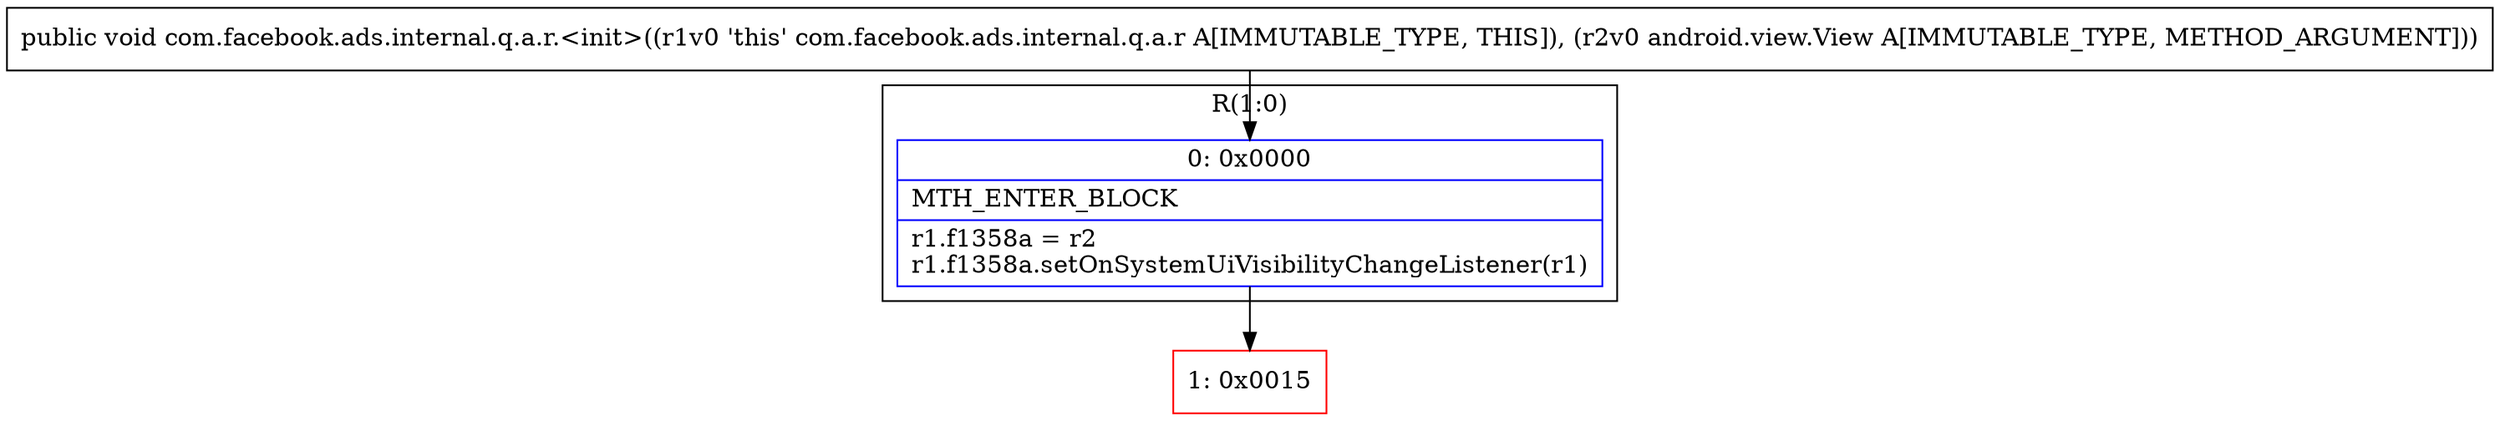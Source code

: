 digraph "CFG forcom.facebook.ads.internal.q.a.r.\<init\>(Landroid\/view\/View;)V" {
subgraph cluster_Region_535104166 {
label = "R(1:0)";
node [shape=record,color=blue];
Node_0 [shape=record,label="{0\:\ 0x0000|MTH_ENTER_BLOCK\l|r1.f1358a = r2\lr1.f1358a.setOnSystemUiVisibilityChangeListener(r1)\l}"];
}
Node_1 [shape=record,color=red,label="{1\:\ 0x0015}"];
MethodNode[shape=record,label="{public void com.facebook.ads.internal.q.a.r.\<init\>((r1v0 'this' com.facebook.ads.internal.q.a.r A[IMMUTABLE_TYPE, THIS]), (r2v0 android.view.View A[IMMUTABLE_TYPE, METHOD_ARGUMENT])) }"];
MethodNode -> Node_0;
Node_0 -> Node_1;
}

